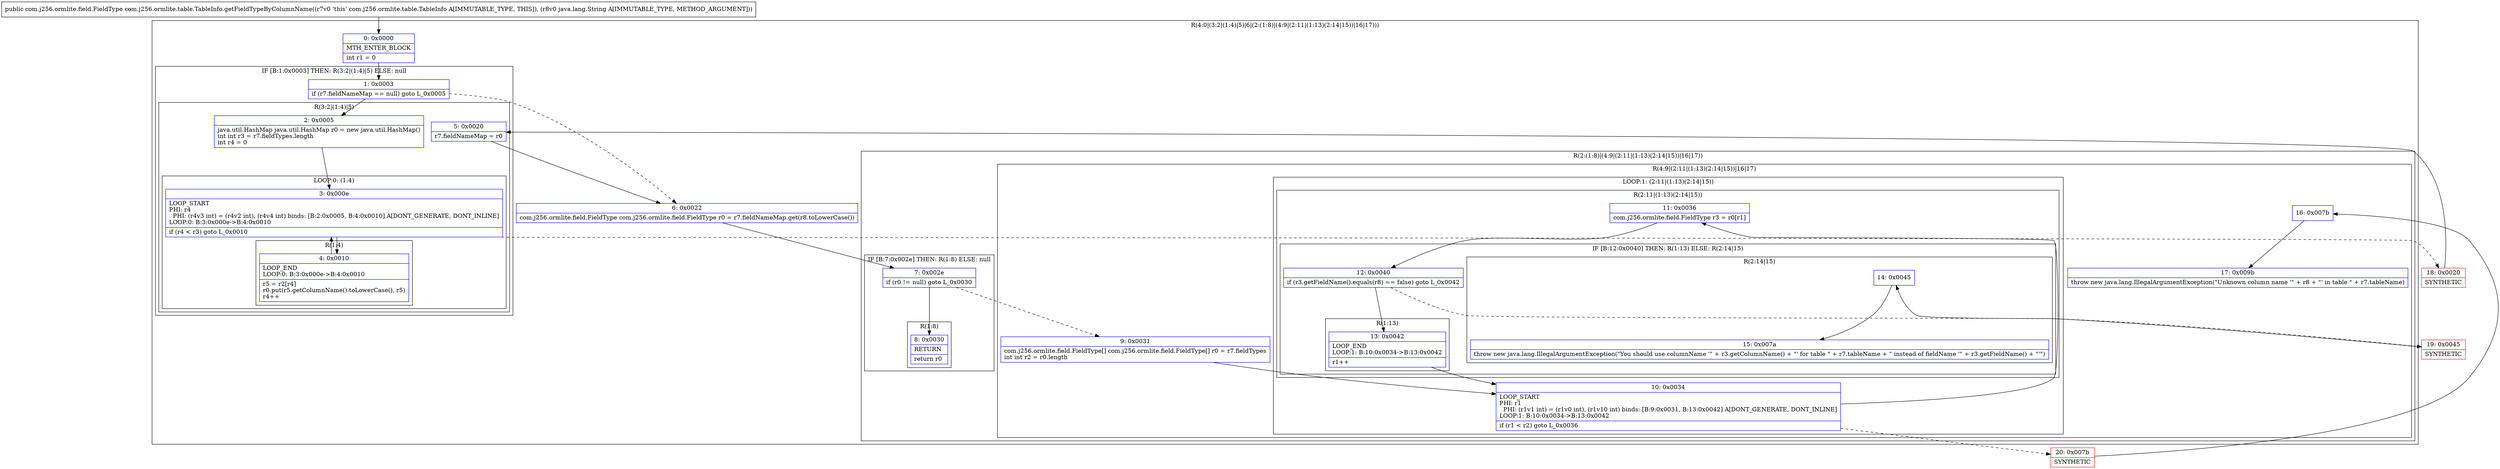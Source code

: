 digraph "CFG forcom.j256.ormlite.table.TableInfo.getFieldTypeByColumnName(Ljava\/lang\/String;)Lcom\/j256\/ormlite\/field\/FieldType;" {
subgraph cluster_Region_849652155 {
label = "R(4:0|(3:2|(1:4)|5)|6|(2:(1:8)|(4:9|(2:11|(1:13)(2:14|15))|16|17)))";
node [shape=record,color=blue];
Node_0 [shape=record,label="{0\:\ 0x0000|MTH_ENTER_BLOCK\l|int r1 = 0\l}"];
subgraph cluster_IfRegion_2073874253 {
label = "IF [B:1:0x0003] THEN: R(3:2|(1:4)|5) ELSE: null";
node [shape=record,color=blue];
Node_1 [shape=record,label="{1\:\ 0x0003|if (r7.fieldNameMap == null) goto L_0x0005\l}"];
subgraph cluster_Region_181441062 {
label = "R(3:2|(1:4)|5)";
node [shape=record,color=blue];
Node_2 [shape=record,label="{2\:\ 0x0005|java.util.HashMap java.util.HashMap r0 = new java.util.HashMap()\lint int r3 = r7.fieldTypes.length\lint r4 = 0\l}"];
subgraph cluster_LoopRegion_1838617722 {
label = "LOOP:0: (1:4)";
node [shape=record,color=blue];
Node_3 [shape=record,label="{3\:\ 0x000e|LOOP_START\lPHI: r4 \l  PHI: (r4v3 int) = (r4v2 int), (r4v4 int) binds: [B:2:0x0005, B:4:0x0010] A[DONT_GENERATE, DONT_INLINE]\lLOOP:0: B:3:0x000e\-\>B:4:0x0010\l|if (r4 \< r3) goto L_0x0010\l}"];
subgraph cluster_Region_654186235 {
label = "R(1:4)";
node [shape=record,color=blue];
Node_4 [shape=record,label="{4\:\ 0x0010|LOOP_END\lLOOP:0: B:3:0x000e\-\>B:4:0x0010\l|r5 = r2[r4]\lr0.put(r5.getColumnName().toLowerCase(), r5)\lr4++\l}"];
}
}
Node_5 [shape=record,label="{5\:\ 0x0020|r7.fieldNameMap = r0\l}"];
}
}
Node_6 [shape=record,label="{6\:\ 0x0022|com.j256.ormlite.field.FieldType com.j256.ormlite.field.FieldType r0 = r7.fieldNameMap.get(r8.toLowerCase())\l}"];
subgraph cluster_Region_2040678152 {
label = "R(2:(1:8)|(4:9|(2:11|(1:13)(2:14|15))|16|17))";
node [shape=record,color=blue];
subgraph cluster_IfRegion_1336088811 {
label = "IF [B:7:0x002e] THEN: R(1:8) ELSE: null";
node [shape=record,color=blue];
Node_7 [shape=record,label="{7\:\ 0x002e|if (r0 != null) goto L_0x0030\l}"];
subgraph cluster_Region_308310814 {
label = "R(1:8)";
node [shape=record,color=blue];
Node_8 [shape=record,label="{8\:\ 0x0030|RETURN\l|return r0\l}"];
}
}
subgraph cluster_Region_2017101568 {
label = "R(4:9|(2:11|(1:13)(2:14|15))|16|17)";
node [shape=record,color=blue];
Node_9 [shape=record,label="{9\:\ 0x0031|com.j256.ormlite.field.FieldType[] com.j256.ormlite.field.FieldType[] r0 = r7.fieldTypes\lint int r2 = r0.length\l}"];
subgraph cluster_LoopRegion_1837164052 {
label = "LOOP:1: (2:11|(1:13)(2:14|15))";
node [shape=record,color=blue];
Node_10 [shape=record,label="{10\:\ 0x0034|LOOP_START\lPHI: r1 \l  PHI: (r1v1 int) = (r1v0 int), (r1v10 int) binds: [B:9:0x0031, B:13:0x0042] A[DONT_GENERATE, DONT_INLINE]\lLOOP:1: B:10:0x0034\-\>B:13:0x0042\l|if (r1 \< r2) goto L_0x0036\l}"];
subgraph cluster_Region_1482529578 {
label = "R(2:11|(1:13)(2:14|15))";
node [shape=record,color=blue];
Node_11 [shape=record,label="{11\:\ 0x0036|com.j256.ormlite.field.FieldType r3 = r0[r1]\l}"];
subgraph cluster_IfRegion_1284167654 {
label = "IF [B:12:0x0040] THEN: R(1:13) ELSE: R(2:14|15)";
node [shape=record,color=blue];
Node_12 [shape=record,label="{12\:\ 0x0040|if (r3.getFieldName().equals(r8) == false) goto L_0x0042\l}"];
subgraph cluster_Region_893191277 {
label = "R(1:13)";
node [shape=record,color=blue];
Node_13 [shape=record,label="{13\:\ 0x0042|LOOP_END\lLOOP:1: B:10:0x0034\-\>B:13:0x0042\l|r1++\l}"];
}
subgraph cluster_Region_456780508 {
label = "R(2:14|15)";
node [shape=record,color=blue];
Node_14 [shape=record,label="{14\:\ 0x0045}"];
Node_15 [shape=record,label="{15\:\ 0x007a|throw new java.lang.IllegalArgumentException(\"You should use columnName '\" + r3.getColumnName() + \"' for table \" + r7.tableName + \" instead of fieldName '\" + r3.getFieldName() + \"'\")\l}"];
}
}
}
}
Node_16 [shape=record,label="{16\:\ 0x007b}"];
Node_17 [shape=record,label="{17\:\ 0x009b|throw new java.lang.IllegalArgumentException(\"Unknown column name '\" + r8 + \"' in table \" + r7.tableName)\l}"];
}
}
}
Node_18 [shape=record,color=red,label="{18\:\ 0x0020|SYNTHETIC\l}"];
Node_19 [shape=record,color=red,label="{19\:\ 0x0045|SYNTHETIC\l}"];
Node_20 [shape=record,color=red,label="{20\:\ 0x007b|SYNTHETIC\l}"];
MethodNode[shape=record,label="{public com.j256.ormlite.field.FieldType com.j256.ormlite.table.TableInfo.getFieldTypeByColumnName((r7v0 'this' com.j256.ormlite.table.TableInfo A[IMMUTABLE_TYPE, THIS]), (r8v0 java.lang.String A[IMMUTABLE_TYPE, METHOD_ARGUMENT])) }"];
MethodNode -> Node_0;
Node_0 -> Node_1;
Node_1 -> Node_2;
Node_1 -> Node_6[style=dashed];
Node_2 -> Node_3;
Node_3 -> Node_4;
Node_3 -> Node_18[style=dashed];
Node_4 -> Node_3;
Node_5 -> Node_6;
Node_6 -> Node_7;
Node_7 -> Node_8;
Node_7 -> Node_9[style=dashed];
Node_9 -> Node_10;
Node_10 -> Node_11;
Node_10 -> Node_20[style=dashed];
Node_11 -> Node_12;
Node_12 -> Node_13;
Node_12 -> Node_19[style=dashed];
Node_13 -> Node_10;
Node_14 -> Node_15;
Node_16 -> Node_17;
Node_18 -> Node_5;
Node_19 -> Node_14;
Node_20 -> Node_16;
}

